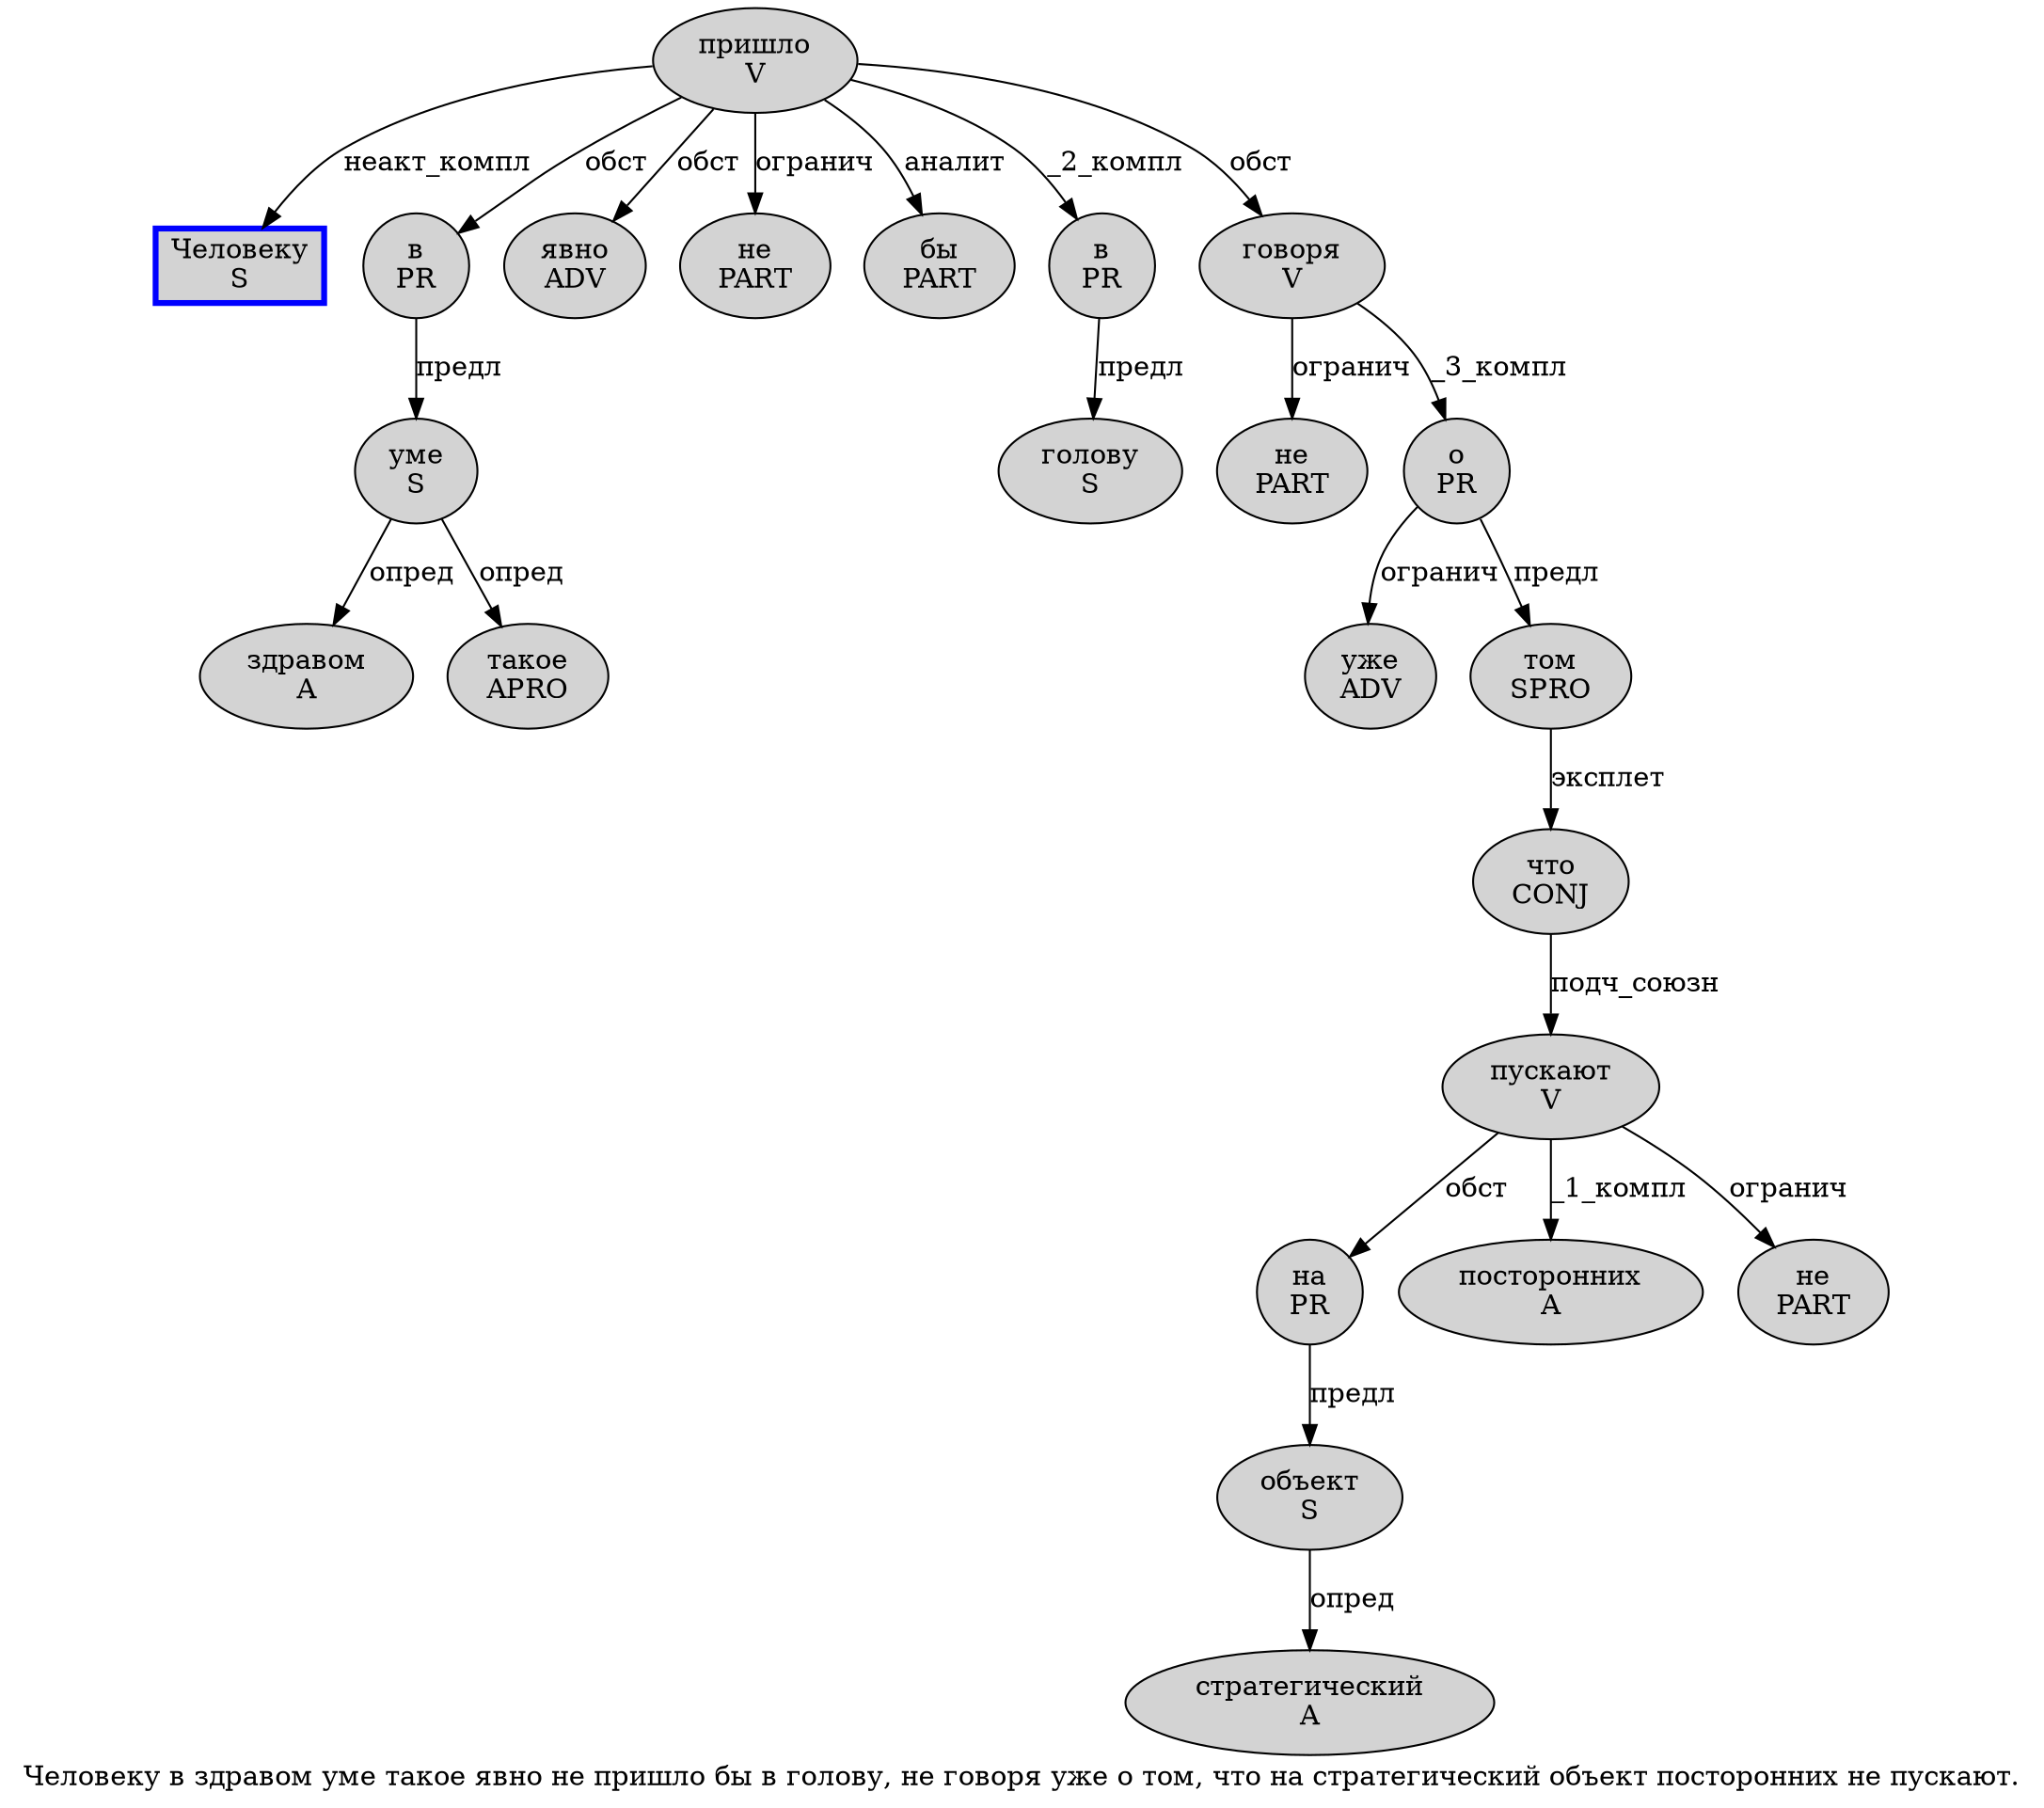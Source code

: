 digraph SENTENCE_3759 {
	graph [label="Человеку в здравом уме такое явно не пришло бы в голову, не говоря уже о том, что на стратегический объект посторонних не пускают."]
	node [style=filled]
		0 [label="Человеку
S" color=blue fillcolor=lightgray penwidth=3 shape=box]
		1 [label="в
PR" color="" fillcolor=lightgray penwidth=1 shape=ellipse]
		2 [label="здравом
A" color="" fillcolor=lightgray penwidth=1 shape=ellipse]
		3 [label="уме
S" color="" fillcolor=lightgray penwidth=1 shape=ellipse]
		4 [label="такое
APRO" color="" fillcolor=lightgray penwidth=1 shape=ellipse]
		5 [label="явно
ADV" color="" fillcolor=lightgray penwidth=1 shape=ellipse]
		6 [label="не
PART" color="" fillcolor=lightgray penwidth=1 shape=ellipse]
		7 [label="пришло
V" color="" fillcolor=lightgray penwidth=1 shape=ellipse]
		8 [label="бы
PART" color="" fillcolor=lightgray penwidth=1 shape=ellipse]
		9 [label="в
PR" color="" fillcolor=lightgray penwidth=1 shape=ellipse]
		10 [label="голову
S" color="" fillcolor=lightgray penwidth=1 shape=ellipse]
		12 [label="не
PART" color="" fillcolor=lightgray penwidth=1 shape=ellipse]
		13 [label="говоря
V" color="" fillcolor=lightgray penwidth=1 shape=ellipse]
		14 [label="уже
ADV" color="" fillcolor=lightgray penwidth=1 shape=ellipse]
		15 [label="о
PR" color="" fillcolor=lightgray penwidth=1 shape=ellipse]
		16 [label="том
SPRO" color="" fillcolor=lightgray penwidth=1 shape=ellipse]
		18 [label="что
CONJ" color="" fillcolor=lightgray penwidth=1 shape=ellipse]
		19 [label="на
PR" color="" fillcolor=lightgray penwidth=1 shape=ellipse]
		20 [label="стратегический
A" color="" fillcolor=lightgray penwidth=1 shape=ellipse]
		21 [label="объект
S" color="" fillcolor=lightgray penwidth=1 shape=ellipse]
		22 [label="посторонних
A" color="" fillcolor=lightgray penwidth=1 shape=ellipse]
		23 [label="не
PART" color="" fillcolor=lightgray penwidth=1 shape=ellipse]
		24 [label="пускают
V" color="" fillcolor=lightgray penwidth=1 shape=ellipse]
			21 -> 20 [label="опред"]
			1 -> 3 [label="предл"]
			7 -> 0 [label="неакт_компл"]
			7 -> 1 [label="обст"]
			7 -> 5 [label="обст"]
			7 -> 6 [label="огранич"]
			7 -> 8 [label="аналит"]
			7 -> 9 [label="_2_компл"]
			7 -> 13 [label="обст"]
			16 -> 18 [label="эксплет"]
			3 -> 2 [label="опред"]
			3 -> 4 [label="опред"]
			19 -> 21 [label="предл"]
			18 -> 24 [label="подч_союзн"]
			13 -> 12 [label="огранич"]
			13 -> 15 [label="_3_компл"]
			9 -> 10 [label="предл"]
			15 -> 14 [label="огранич"]
			15 -> 16 [label="предл"]
			24 -> 19 [label="обст"]
			24 -> 22 [label="_1_компл"]
			24 -> 23 [label="огранич"]
}